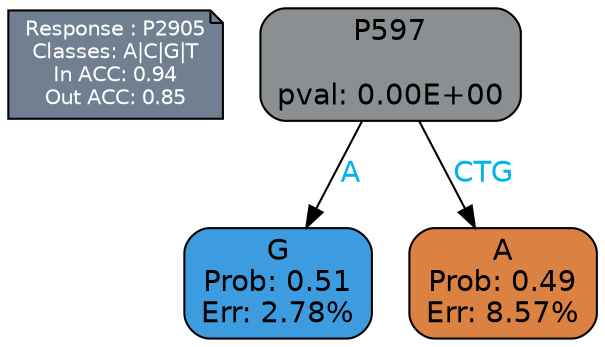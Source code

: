 digraph Tree {
node [shape=box, style="filled, rounded", color="black", fontname=helvetica] ;
graph [ranksep=equally, splines=polylines, bgcolor=transparent, dpi=600] ;
edge [fontname=helvetica] ;
LEGEND [label="Response : P2905
Classes: A|C|G|T
In ACC: 0.94
Out ACC: 0.85
",shape=note,align=left,style=filled,fillcolor="slategray",fontcolor="white",fontsize=10];1 [label="P597

pval: 0.00E+00", fillcolor="#8b8f92"] ;
2 [label="G
Prob: 0.51
Err: 2.78%", fillcolor="#3d9ce0"] ;
3 [label="A
Prob: 0.49
Err: 8.57%", fillcolor="#db8242"] ;
1 -> 2 [label="A",fontcolor=deepskyblue2] ;
1 -> 3 [label="CTG",fontcolor=deepskyblue2] ;
{rank = same; 2;3;}{rank = same; LEGEND;1;}}